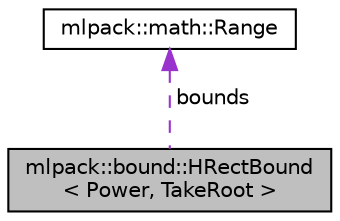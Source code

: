 digraph "mlpack::bound::HRectBound&lt; Power, TakeRoot &gt;"
{
  edge [fontname="Helvetica",fontsize="10",labelfontname="Helvetica",labelfontsize="10"];
  node [fontname="Helvetica",fontsize="10",shape=record];
  Node1 [label="mlpack::bound::HRectBound\l\< Power, TakeRoot \>",height=0.2,width=0.4,color="black", fillcolor="grey75", style="filled" fontcolor="black"];
  Node2 -> Node1 [dir="back",color="darkorchid3",fontsize="10",style="dashed",label=" bounds" ,fontname="Helvetica"];
  Node2 [label="mlpack::math::Range",height=0.2,width=0.4,color="black", fillcolor="white", style="filled",URL="$classmlpack_1_1math_1_1Range.html",tooltip="Simple real-valued range. "];
}
